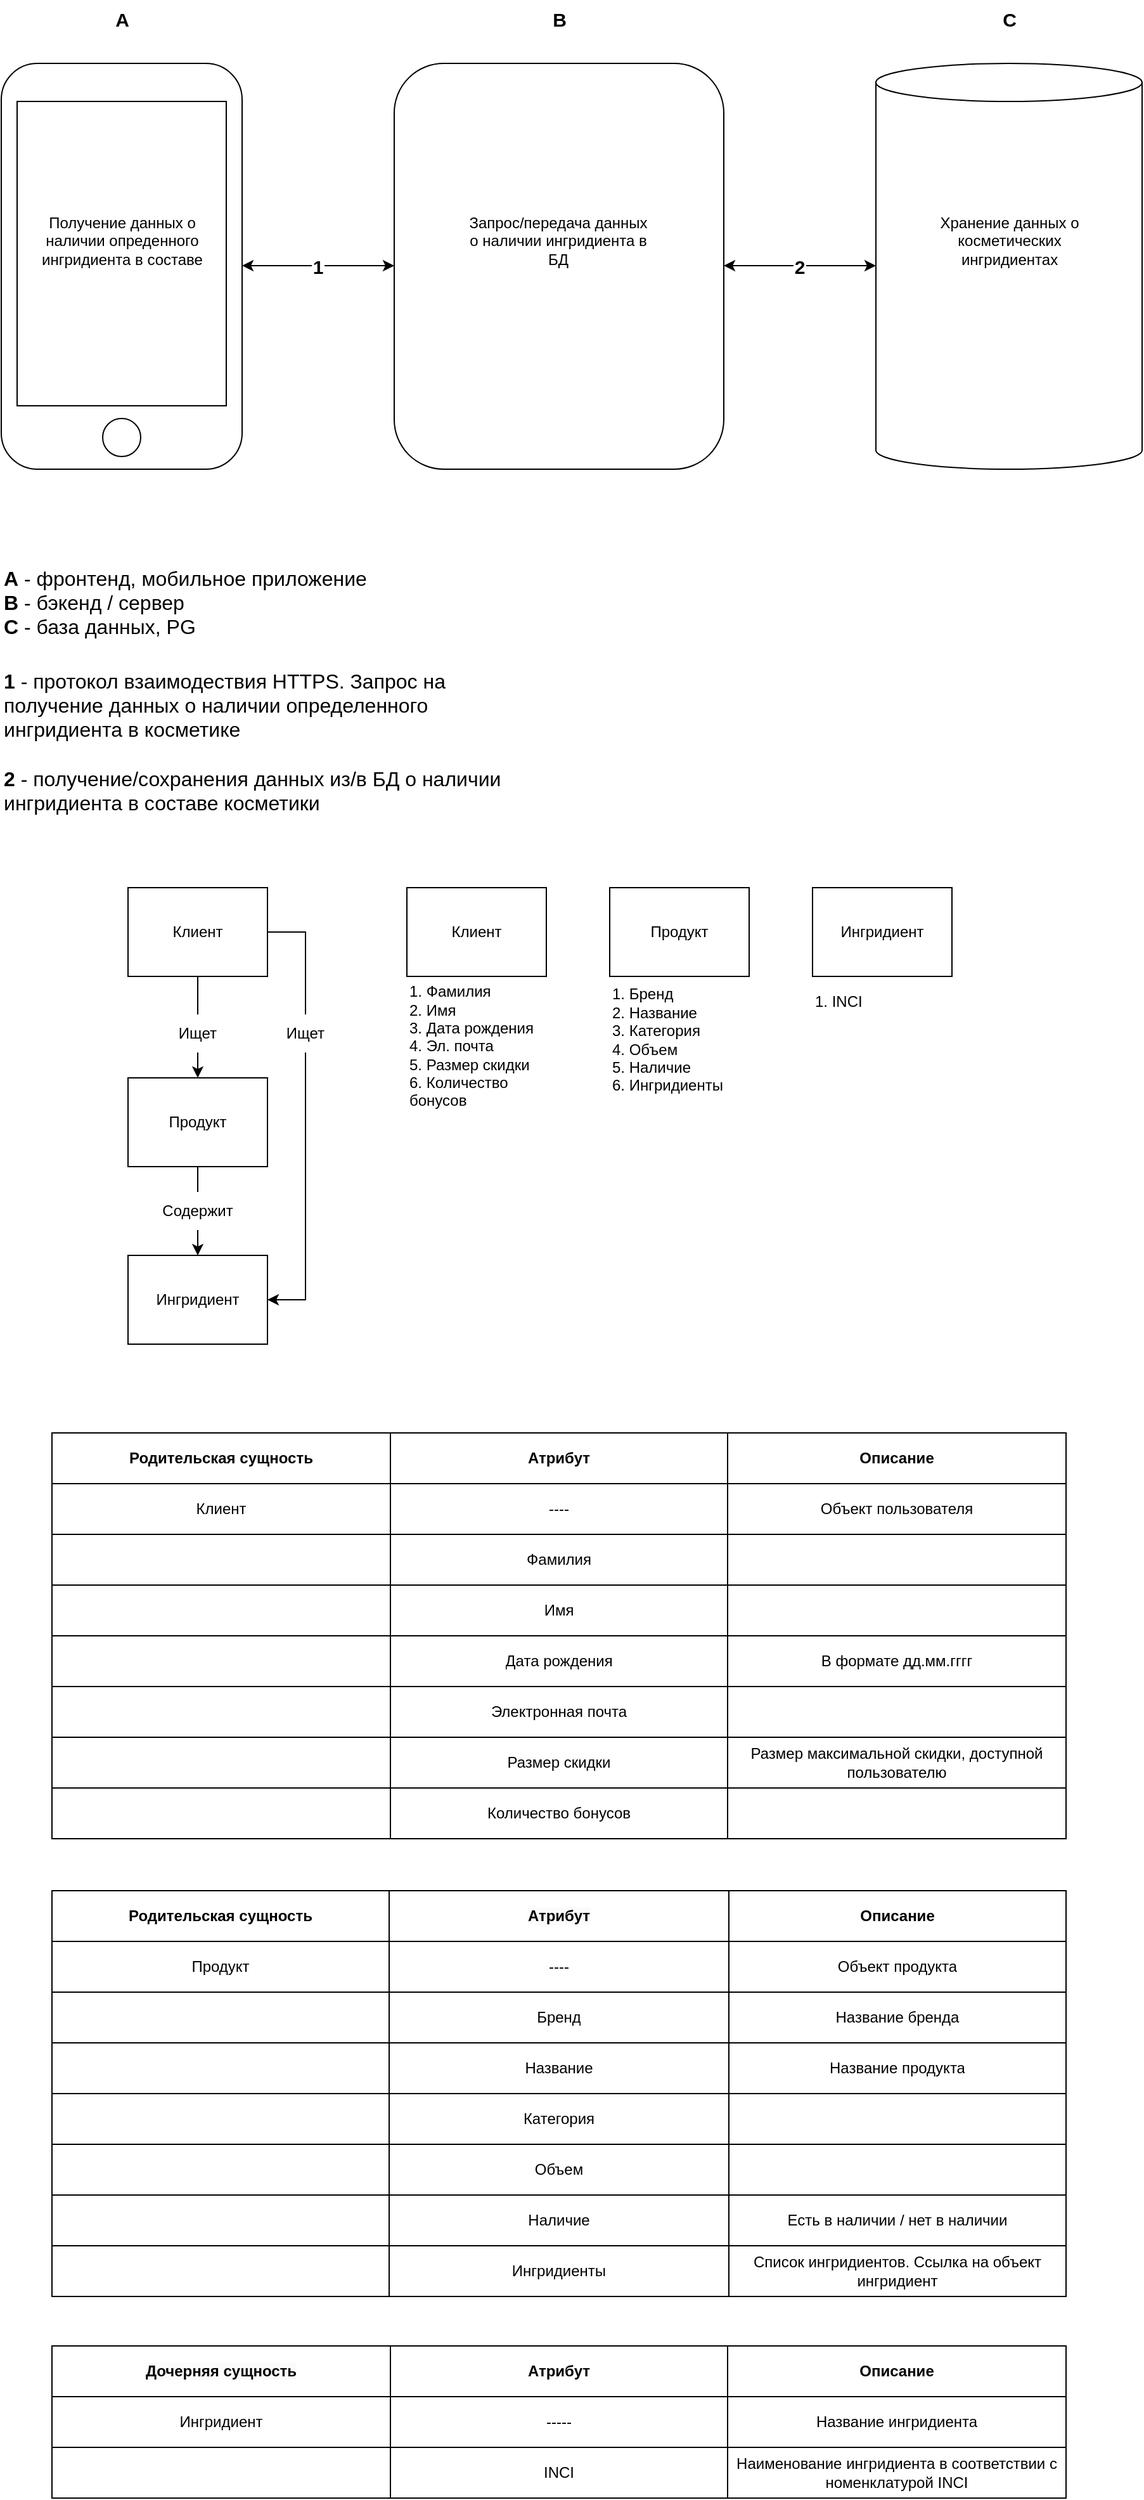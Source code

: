 <mxfile version="24.8.4">
  <diagram name="Страница — 1" id="YhNN-B2c41vuA7pZLgMu">
    <mxGraphModel dx="1290" dy="565" grid="1" gridSize="10" guides="1" tooltips="1" connect="1" arrows="1" fold="1" page="1" pageScale="1" pageWidth="1169" pageHeight="827" math="0" shadow="0">
      <root>
        <mxCell id="0" />
        <mxCell id="1" parent="0" />
        <mxCell id="h4UDU3MdKV_MsNox_-0J-1" value="" style="rounded=1;whiteSpace=wrap;html=1;" parent="1" vertex="1">
          <mxGeometry x="80" y="200" width="190" height="320" as="geometry" />
        </mxCell>
        <mxCell id="h4UDU3MdKV_MsNox_-0J-2" value="" style="ellipse;whiteSpace=wrap;html=1;aspect=fixed;" parent="1" vertex="1">
          <mxGeometry x="160" y="480" width="30" height="30" as="geometry" />
        </mxCell>
        <mxCell id="h4UDU3MdKV_MsNox_-0J-3" value="" style="rounded=0;whiteSpace=wrap;html=1;" parent="1" vertex="1">
          <mxGeometry x="92.5" y="230" width="165" height="240" as="geometry" />
        </mxCell>
        <mxCell id="h4UDU3MdKV_MsNox_-0J-4" value="" style="rounded=1;whiteSpace=wrap;html=1;" parent="1" vertex="1">
          <mxGeometry x="390" y="200" width="260" height="320" as="geometry" />
        </mxCell>
        <mxCell id="h4UDU3MdKV_MsNox_-0J-5" value="" style="shape=cylinder3;whiteSpace=wrap;html=1;boundedLbl=1;backgroundOutline=1;size=15;" parent="1" vertex="1">
          <mxGeometry x="770" y="200" width="210" height="320" as="geometry" />
        </mxCell>
        <mxCell id="h4UDU3MdKV_MsNox_-0J-6" value="" style="endArrow=classic;startArrow=classic;html=1;rounded=0;entryX=0;entryY=0.5;entryDx=0;entryDy=0;exitX=1;exitY=0.5;exitDx=0;exitDy=0;" parent="1" edge="1">
          <mxGeometry width="50" height="50" relative="1" as="geometry">
            <mxPoint x="270" y="359.5" as="sourcePoint" />
            <mxPoint x="390" y="359.5" as="targetPoint" />
          </mxGeometry>
        </mxCell>
        <mxCell id="h4UDU3MdKV_MsNox_-0J-8" value="&lt;font style=&quot;font-size: 15px;&quot;&gt;&lt;b&gt;1&lt;/b&gt;&lt;/font&gt;" style="text;strokeColor=none;align=center;fillColor=none;html=1;verticalAlign=middle;whiteSpace=wrap;rounded=0;labelBorderColor=#FFFFFF;labelBackgroundColor=#FFFFFF;" parent="1" vertex="1">
          <mxGeometry x="310" y="340" width="40" height="40" as="geometry" />
        </mxCell>
        <mxCell id="h4UDU3MdKV_MsNox_-0J-13" value="" style="endArrow=classic;startArrow=classic;html=1;rounded=0;entryX=0;entryY=0.5;entryDx=0;entryDy=0;exitX=1;exitY=0.5;exitDx=0;exitDy=0;" parent="1" edge="1">
          <mxGeometry width="50" height="50" relative="1" as="geometry">
            <mxPoint x="650" y="359.5" as="sourcePoint" />
            <mxPoint x="770" y="359.5" as="targetPoint" />
          </mxGeometry>
        </mxCell>
        <mxCell id="h4UDU3MdKV_MsNox_-0J-14" value="&lt;font style=&quot;font-size: 15px;&quot;&gt;&lt;b&gt;2&lt;/b&gt;&lt;/font&gt;" style="text;strokeColor=none;align=center;fillColor=none;html=1;verticalAlign=middle;whiteSpace=wrap;rounded=0;labelBorderColor=#FFFFFF;labelBackgroundColor=#FFFFFF;" parent="1" vertex="1">
          <mxGeometry x="690" y="340" width="40" height="40" as="geometry" />
        </mxCell>
        <mxCell id="h4UDU3MdKV_MsNox_-0J-19" value="&lt;font style=&quot;font-size: 15px;&quot;&gt;&lt;b&gt;A&lt;/b&gt;&lt;/font&gt;" style="text;strokeColor=none;align=center;fillColor=none;html=1;verticalAlign=middle;whiteSpace=wrap;rounded=0;" parent="1" vertex="1">
          <mxGeometry x="152.5" y="150" width="45" height="30" as="geometry" />
        </mxCell>
        <mxCell id="h4UDU3MdKV_MsNox_-0J-20" value="&lt;span style=&quot;font-size: 15px;&quot;&gt;&lt;b&gt;B&lt;/b&gt;&lt;/span&gt;" style="text;strokeColor=none;align=center;fillColor=none;html=1;verticalAlign=middle;whiteSpace=wrap;rounded=0;" parent="1" vertex="1">
          <mxGeometry x="497.5" y="150" width="45" height="30" as="geometry" />
        </mxCell>
        <mxCell id="h4UDU3MdKV_MsNox_-0J-21" value="&lt;font style=&quot;font-size: 15px;&quot;&gt;&lt;b&gt;C&lt;/b&gt;&lt;/font&gt;" style="text;strokeColor=none;align=center;fillColor=none;html=1;verticalAlign=middle;whiteSpace=wrap;rounded=0;" parent="1" vertex="1">
          <mxGeometry x="852.5" y="150" width="45" height="30" as="geometry" />
        </mxCell>
        <mxCell id="h4UDU3MdKV_MsNox_-0J-22" value="&lt;div style=&quot;font-size: 16px;&quot;&gt;&lt;span style=&quot;background-color: initial;&quot;&gt;&lt;font style=&quot;font-size: 16px;&quot;&gt;&lt;b&gt;A&lt;/b&gt; - фронтенд, мобильное приложение&lt;/font&gt;&lt;/span&gt;&lt;/div&gt;&lt;div style=&quot;font-size: 16px;&quot;&gt;&lt;font style=&quot;font-size: 16px;&quot;&gt;&lt;b&gt;B&lt;/b&gt; - бэкенд / сервер&amp;nbsp;&lt;/font&gt;&lt;/div&gt;&lt;div style=&quot;font-size: 16px;&quot;&gt;&lt;font style=&quot;font-size: 16px;&quot;&gt;&lt;b&gt;C &lt;/b&gt;- база данных, PG&lt;/font&gt;&lt;/div&gt;" style="text;strokeColor=none;align=left;fillColor=none;html=1;verticalAlign=middle;whiteSpace=wrap;rounded=0;" parent="1" vertex="1">
          <mxGeometry x="80" y="580" width="297.5" height="90" as="geometry" />
        </mxCell>
        <mxCell id="h4UDU3MdKV_MsNox_-0J-23" value="&lt;font style=&quot;font-size: 16px;&quot;&gt;&lt;b&gt;1 &lt;/b&gt;- протокол взаимодествия HTTPS. Запрос на получение данных о наличии определенного ингридиента в косметике&lt;/font&gt;&lt;div&gt;&lt;span style=&quot;font-size: 16px;&quot;&gt;&lt;br&gt;&lt;/span&gt;&lt;div style=&quot;font-size: 16px;&quot;&gt;&lt;font style=&quot;font-size: 16px;&quot;&gt;&lt;b&gt;2 &lt;/b&gt;- получение/сохранения данных из/в БД о наличии ингридиента в составе косметики&lt;/font&gt;&lt;/div&gt;&lt;/div&gt;" style="text;strokeColor=none;align=left;fillColor=none;html=1;verticalAlign=middle;whiteSpace=wrap;rounded=0;" parent="1" vertex="1">
          <mxGeometry x="80" y="660" width="420" height="150" as="geometry" />
        </mxCell>
        <mxCell id="jIGBAZdyDKZ7Kn-YVD62-1" value="Получение данных о наличии опреденного ингридиента в составе" style="text;strokeColor=none;align=center;fillColor=none;html=1;verticalAlign=middle;whiteSpace=wrap;rounded=0;" parent="1" vertex="1">
          <mxGeometry x="103.75" y="290" width="142.5" height="100" as="geometry" />
        </mxCell>
        <mxCell id="jIGBAZdyDKZ7Kn-YVD62-2" value="Запрос/передача данных о наличии ингридиента в БД" style="text;strokeColor=none;align=center;fillColor=none;html=1;verticalAlign=middle;whiteSpace=wrap;rounded=0;" parent="1" vertex="1">
          <mxGeometry x="444.38" y="290" width="151.25" height="100" as="geometry" />
        </mxCell>
        <mxCell id="jIGBAZdyDKZ7Kn-YVD62-3" value="Хранение данных о косметических ингридиентах" style="text;strokeColor=none;align=center;fillColor=none;html=1;verticalAlign=middle;whiteSpace=wrap;rounded=0;" parent="1" vertex="1">
          <mxGeometry x="803.75" y="290" width="142.5" height="100" as="geometry" />
        </mxCell>
        <mxCell id="G5_2ogjeCoOv_PMWdNw2-1" style="edgeStyle=orthogonalEdgeStyle;rounded=0;orthogonalLoop=1;jettySize=auto;html=1;" edge="1" parent="1" source="G5_2ogjeCoOv_PMWdNw2-2" target="G5_2ogjeCoOv_PMWdNw2-5">
          <mxGeometry relative="1" as="geometry" />
        </mxCell>
        <mxCell id="G5_2ogjeCoOv_PMWdNw2-2" value="" style="rounded=0;whiteSpace=wrap;html=1;" vertex="1" parent="1">
          <mxGeometry x="180" y="850" width="110" height="70" as="geometry" />
        </mxCell>
        <mxCell id="G5_2ogjeCoOv_PMWdNw2-3" value="Клиент" style="text;strokeColor=none;align=center;fillColor=none;html=1;verticalAlign=middle;whiteSpace=wrap;rounded=0;" vertex="1" parent="1">
          <mxGeometry x="205" y="870" width="60" height="30" as="geometry" />
        </mxCell>
        <mxCell id="G5_2ogjeCoOv_PMWdNw2-4" style="edgeStyle=orthogonalEdgeStyle;rounded=0;orthogonalLoop=1;jettySize=auto;html=1;entryX=0.5;entryY=0;entryDx=0;entryDy=0;" edge="1" parent="1" source="G5_2ogjeCoOv_PMWdNw2-5" target="G5_2ogjeCoOv_PMWdNw2-6">
          <mxGeometry relative="1" as="geometry" />
        </mxCell>
        <mxCell id="G5_2ogjeCoOv_PMWdNw2-5" value="" style="rounded=0;whiteSpace=wrap;html=1;" vertex="1" parent="1">
          <mxGeometry x="180" y="1000" width="110" height="70" as="geometry" />
        </mxCell>
        <mxCell id="G5_2ogjeCoOv_PMWdNw2-6" value="" style="rounded=0;whiteSpace=wrap;html=1;" vertex="1" parent="1">
          <mxGeometry x="180" y="1140" width="110" height="70" as="geometry" />
        </mxCell>
        <mxCell id="G5_2ogjeCoOv_PMWdNw2-7" value="Продукт" style="text;strokeColor=none;align=center;fillColor=none;html=1;verticalAlign=middle;whiteSpace=wrap;rounded=0;" vertex="1" parent="1">
          <mxGeometry x="205" y="1020" width="60" height="30" as="geometry" />
        </mxCell>
        <mxCell id="G5_2ogjeCoOv_PMWdNw2-8" value="Ингридиент" style="text;strokeColor=none;align=center;fillColor=none;html=1;verticalAlign=middle;whiteSpace=wrap;rounded=0;" vertex="1" parent="1">
          <mxGeometry x="185" y="1160" width="100" height="30" as="geometry" />
        </mxCell>
        <mxCell id="G5_2ogjeCoOv_PMWdNw2-9" value="Ищет" style="text;strokeColor=none;align=center;fillColor=default;html=1;verticalAlign=middle;whiteSpace=wrap;rounded=0;" vertex="1" parent="1">
          <mxGeometry x="205" y="950" width="60" height="30" as="geometry" />
        </mxCell>
        <mxCell id="G5_2ogjeCoOv_PMWdNw2-10" value="Содержит" style="text;strokeColor=none;align=center;fillColor=default;html=1;verticalAlign=middle;whiteSpace=wrap;rounded=0;" vertex="1" parent="1">
          <mxGeometry x="205" y="1090" width="60" height="30" as="geometry" />
        </mxCell>
        <mxCell id="G5_2ogjeCoOv_PMWdNw2-11" value="" style="rounded=0;whiteSpace=wrap;html=1;" vertex="1" parent="1">
          <mxGeometry x="400" y="850" width="110" height="70" as="geometry" />
        </mxCell>
        <mxCell id="G5_2ogjeCoOv_PMWdNw2-12" value="Клиент" style="text;strokeColor=none;align=center;fillColor=none;html=1;verticalAlign=middle;whiteSpace=wrap;rounded=0;" vertex="1" parent="1">
          <mxGeometry x="425" y="870" width="60" height="30" as="geometry" />
        </mxCell>
        <mxCell id="G5_2ogjeCoOv_PMWdNw2-13" value="1. Фамилия&amp;nbsp;&lt;div&gt;2. Имя&lt;div&gt;3. Дата рождения&lt;/div&gt;&lt;div&gt;4. Эл. почта&lt;/div&gt;&lt;div&gt;5. Размер скидки&lt;/div&gt;&lt;div style=&quot;&quot;&gt;6. Количество бонусов&lt;/div&gt;&lt;/div&gt;" style="text;strokeColor=none;align=left;fillColor=none;html=1;verticalAlign=middle;whiteSpace=wrap;rounded=0;" vertex="1" parent="1">
          <mxGeometry x="400" y="920" width="120" height="110" as="geometry" />
        </mxCell>
        <mxCell id="G5_2ogjeCoOv_PMWdNw2-14" value="" style="rounded=0;whiteSpace=wrap;html=1;" vertex="1" parent="1">
          <mxGeometry x="560" y="850" width="110" height="70" as="geometry" />
        </mxCell>
        <mxCell id="G5_2ogjeCoOv_PMWdNw2-15" value="Продукт" style="text;strokeColor=none;align=center;fillColor=none;html=1;verticalAlign=middle;whiteSpace=wrap;rounded=0;" vertex="1" parent="1">
          <mxGeometry x="585" y="870" width="60" height="30" as="geometry" />
        </mxCell>
        <mxCell id="G5_2ogjeCoOv_PMWdNw2-16" value="1. Бренд&lt;div&gt;2. Название&lt;/div&gt;&lt;div&gt;3. Категория&lt;/div&gt;&lt;div&gt;4. Объем&lt;/div&gt;&lt;div&gt;5. Наличие&lt;/div&gt;&lt;div&gt;6. Ингридиенты&lt;/div&gt;" style="text;strokeColor=none;align=left;fillColor=none;html=1;verticalAlign=middle;whiteSpace=wrap;rounded=0;" vertex="1" parent="1">
          <mxGeometry x="560" y="910" width="120" height="120" as="geometry" />
        </mxCell>
        <mxCell id="G5_2ogjeCoOv_PMWdNw2-17" value="" style="rounded=0;whiteSpace=wrap;html=1;" vertex="1" parent="1">
          <mxGeometry x="720" y="850" width="110" height="70" as="geometry" />
        </mxCell>
        <mxCell id="G5_2ogjeCoOv_PMWdNw2-18" value="Ингридиент" style="text;strokeColor=none;align=center;fillColor=none;html=1;verticalAlign=middle;whiteSpace=wrap;rounded=0;" vertex="1" parent="1">
          <mxGeometry x="725" y="870" width="100" height="30" as="geometry" />
        </mxCell>
        <mxCell id="G5_2ogjeCoOv_PMWdNw2-19" value="1.&lt;span style=&quot;background-color: initial;&quot;&gt;&amp;nbsp;INCI&lt;/span&gt;" style="text;strokeColor=none;align=left;fillColor=none;html=1;verticalAlign=middle;whiteSpace=wrap;rounded=0;" vertex="1" parent="1">
          <mxGeometry x="720" y="910" width="140" height="60" as="geometry" />
        </mxCell>
        <mxCell id="G5_2ogjeCoOv_PMWdNw2-20" style="edgeStyle=orthogonalEdgeStyle;rounded=0;orthogonalLoop=1;jettySize=auto;html=1;entryX=1;entryY=0.5;entryDx=0;entryDy=0;exitX=1;exitY=0.5;exitDx=0;exitDy=0;" edge="1" parent="1" source="G5_2ogjeCoOv_PMWdNw2-2" target="G5_2ogjeCoOv_PMWdNw2-6">
          <mxGeometry relative="1" as="geometry">
            <Array as="points">
              <mxPoint x="320" y="885" />
              <mxPoint x="320" y="1175" />
            </Array>
          </mxGeometry>
        </mxCell>
        <mxCell id="G5_2ogjeCoOv_PMWdNw2-21" value="Ищет" style="text;strokeColor=none;align=center;fillColor=default;html=1;verticalAlign=middle;whiteSpace=wrap;rounded=0;" vertex="1" parent="1">
          <mxGeometry x="290" y="950" width="60" height="30" as="geometry" />
        </mxCell>
        <mxCell id="G5_2ogjeCoOv_PMWdNw2-22" value="" style="shape=table;startSize=0;container=1;collapsible=0;childLayout=tableLayout;align=left;" vertex="1" parent="1">
          <mxGeometry x="120" y="1280" width="800" height="320" as="geometry" />
        </mxCell>
        <mxCell id="G5_2ogjeCoOv_PMWdNw2-23" value="" style="shape=tableRow;horizontal=0;startSize=0;swimlaneHead=0;swimlaneBody=0;strokeColor=inherit;top=0;left=0;bottom=0;right=0;collapsible=0;dropTarget=0;fillColor=none;points=[[0,0.5],[1,0.5]];portConstraint=eastwest;" vertex="1" parent="G5_2ogjeCoOv_PMWdNw2-22">
          <mxGeometry width="800" height="40" as="geometry" />
        </mxCell>
        <mxCell id="G5_2ogjeCoOv_PMWdNw2-24" value="Родительская сущность" style="shape=partialRectangle;html=1;whiteSpace=wrap;connectable=0;strokeColor=inherit;overflow=hidden;fillColor=none;top=0;left=0;bottom=0;right=0;pointerEvents=1;align=center;fontStyle=1" vertex="1" parent="G5_2ogjeCoOv_PMWdNw2-23">
          <mxGeometry width="267" height="40" as="geometry">
            <mxRectangle width="267" height="40" as="alternateBounds" />
          </mxGeometry>
        </mxCell>
        <mxCell id="G5_2ogjeCoOv_PMWdNw2-25" value="Атрибут" style="shape=partialRectangle;html=1;whiteSpace=wrap;connectable=0;strokeColor=inherit;overflow=hidden;fillColor=none;top=0;left=0;bottom=0;right=0;pointerEvents=1;fontStyle=1" vertex="1" parent="G5_2ogjeCoOv_PMWdNw2-23">
          <mxGeometry x="267" width="266" height="40" as="geometry">
            <mxRectangle width="266" height="40" as="alternateBounds" />
          </mxGeometry>
        </mxCell>
        <mxCell id="G5_2ogjeCoOv_PMWdNw2-26" value="Описание" style="shape=partialRectangle;html=1;whiteSpace=wrap;connectable=0;strokeColor=inherit;overflow=hidden;fillColor=none;top=0;left=0;bottom=0;right=0;pointerEvents=1;fontStyle=1" vertex="1" parent="G5_2ogjeCoOv_PMWdNw2-23">
          <mxGeometry x="533" width="267" height="40" as="geometry">
            <mxRectangle width="267" height="40" as="alternateBounds" />
          </mxGeometry>
        </mxCell>
        <mxCell id="G5_2ogjeCoOv_PMWdNw2-27" value="" style="shape=tableRow;horizontal=0;startSize=0;swimlaneHead=0;swimlaneBody=0;strokeColor=inherit;top=0;left=0;bottom=0;right=0;collapsible=0;dropTarget=0;fillColor=none;points=[[0,0.5],[1,0.5]];portConstraint=eastwest;" vertex="1" parent="G5_2ogjeCoOv_PMWdNw2-22">
          <mxGeometry y="40" width="800" height="40" as="geometry" />
        </mxCell>
        <mxCell id="G5_2ogjeCoOv_PMWdNw2-28" value="Клиент" style="shape=partialRectangle;html=1;whiteSpace=wrap;connectable=0;strokeColor=inherit;overflow=hidden;fillColor=none;top=0;left=0;bottom=0;right=0;pointerEvents=1;fontStyle=0" vertex="1" parent="G5_2ogjeCoOv_PMWdNw2-27">
          <mxGeometry width="267" height="40" as="geometry">
            <mxRectangle width="267" height="40" as="alternateBounds" />
          </mxGeometry>
        </mxCell>
        <mxCell id="G5_2ogjeCoOv_PMWdNw2-29" value="----" style="shape=partialRectangle;html=1;whiteSpace=wrap;connectable=0;strokeColor=inherit;overflow=hidden;fillColor=none;top=0;left=0;bottom=0;right=0;pointerEvents=1;" vertex="1" parent="G5_2ogjeCoOv_PMWdNw2-27">
          <mxGeometry x="267" width="266" height="40" as="geometry">
            <mxRectangle width="266" height="40" as="alternateBounds" />
          </mxGeometry>
        </mxCell>
        <mxCell id="G5_2ogjeCoOv_PMWdNw2-30" value="Объект пользователя" style="shape=partialRectangle;html=1;whiteSpace=wrap;connectable=0;strokeColor=inherit;overflow=hidden;fillColor=none;top=0;left=0;bottom=0;right=0;pointerEvents=1;" vertex="1" parent="G5_2ogjeCoOv_PMWdNw2-27">
          <mxGeometry x="533" width="267" height="40" as="geometry">
            <mxRectangle width="267" height="40" as="alternateBounds" />
          </mxGeometry>
        </mxCell>
        <mxCell id="G5_2ogjeCoOv_PMWdNw2-31" value="" style="shape=tableRow;horizontal=0;startSize=0;swimlaneHead=0;swimlaneBody=0;strokeColor=inherit;top=0;left=0;bottom=0;right=0;collapsible=0;dropTarget=0;fillColor=none;points=[[0,0.5],[1,0.5]];portConstraint=eastwest;" vertex="1" parent="G5_2ogjeCoOv_PMWdNw2-22">
          <mxGeometry y="80" width="800" height="40" as="geometry" />
        </mxCell>
        <mxCell id="G5_2ogjeCoOv_PMWdNw2-32" value="" style="shape=partialRectangle;html=1;whiteSpace=wrap;connectable=0;strokeColor=inherit;overflow=hidden;fillColor=none;top=0;left=0;bottom=0;right=0;pointerEvents=1;" vertex="1" parent="G5_2ogjeCoOv_PMWdNw2-31">
          <mxGeometry width="267" height="40" as="geometry">
            <mxRectangle width="267" height="40" as="alternateBounds" />
          </mxGeometry>
        </mxCell>
        <mxCell id="G5_2ogjeCoOv_PMWdNw2-33" value="Фамилия" style="shape=partialRectangle;html=1;whiteSpace=wrap;connectable=0;strokeColor=inherit;overflow=hidden;fillColor=none;top=0;left=0;bottom=0;right=0;pointerEvents=1;" vertex="1" parent="G5_2ogjeCoOv_PMWdNw2-31">
          <mxGeometry x="267" width="266" height="40" as="geometry">
            <mxRectangle width="266" height="40" as="alternateBounds" />
          </mxGeometry>
        </mxCell>
        <mxCell id="G5_2ogjeCoOv_PMWdNw2-34" value="" style="shape=partialRectangle;html=1;whiteSpace=wrap;connectable=0;strokeColor=inherit;overflow=hidden;fillColor=none;top=0;left=0;bottom=0;right=0;pointerEvents=1;" vertex="1" parent="G5_2ogjeCoOv_PMWdNw2-31">
          <mxGeometry x="533" width="267" height="40" as="geometry">
            <mxRectangle width="267" height="40" as="alternateBounds" />
          </mxGeometry>
        </mxCell>
        <mxCell id="G5_2ogjeCoOv_PMWdNw2-35" value="" style="shape=tableRow;horizontal=0;startSize=0;swimlaneHead=0;swimlaneBody=0;strokeColor=inherit;top=0;left=0;bottom=0;right=0;collapsible=0;dropTarget=0;fillColor=none;points=[[0,0.5],[1,0.5]];portConstraint=eastwest;" vertex="1" parent="G5_2ogjeCoOv_PMWdNw2-22">
          <mxGeometry y="120" width="800" height="40" as="geometry" />
        </mxCell>
        <mxCell id="G5_2ogjeCoOv_PMWdNw2-36" value="" style="shape=partialRectangle;html=1;whiteSpace=wrap;connectable=0;strokeColor=inherit;overflow=hidden;fillColor=none;top=0;left=0;bottom=0;right=0;pointerEvents=1;" vertex="1" parent="G5_2ogjeCoOv_PMWdNw2-35">
          <mxGeometry width="267" height="40" as="geometry">
            <mxRectangle width="267" height="40" as="alternateBounds" />
          </mxGeometry>
        </mxCell>
        <mxCell id="G5_2ogjeCoOv_PMWdNw2-37" value="Имя" style="shape=partialRectangle;html=1;whiteSpace=wrap;connectable=0;strokeColor=inherit;overflow=hidden;fillColor=none;top=0;left=0;bottom=0;right=0;pointerEvents=1;" vertex="1" parent="G5_2ogjeCoOv_PMWdNw2-35">
          <mxGeometry x="267" width="266" height="40" as="geometry">
            <mxRectangle width="266" height="40" as="alternateBounds" />
          </mxGeometry>
        </mxCell>
        <mxCell id="G5_2ogjeCoOv_PMWdNw2-38" value="" style="shape=partialRectangle;html=1;whiteSpace=wrap;connectable=0;strokeColor=inherit;overflow=hidden;fillColor=none;top=0;left=0;bottom=0;right=0;pointerEvents=1;" vertex="1" parent="G5_2ogjeCoOv_PMWdNw2-35">
          <mxGeometry x="533" width="267" height="40" as="geometry">
            <mxRectangle width="267" height="40" as="alternateBounds" />
          </mxGeometry>
        </mxCell>
        <mxCell id="G5_2ogjeCoOv_PMWdNw2-39" value="" style="shape=tableRow;horizontal=0;startSize=0;swimlaneHead=0;swimlaneBody=0;strokeColor=inherit;top=0;left=0;bottom=0;right=0;collapsible=0;dropTarget=0;fillColor=none;points=[[0,0.5],[1,0.5]];portConstraint=eastwest;" vertex="1" parent="G5_2ogjeCoOv_PMWdNw2-22">
          <mxGeometry y="160" width="800" height="40" as="geometry" />
        </mxCell>
        <mxCell id="G5_2ogjeCoOv_PMWdNw2-40" value="" style="shape=partialRectangle;html=1;whiteSpace=wrap;connectable=0;strokeColor=inherit;overflow=hidden;fillColor=none;top=0;left=0;bottom=0;right=0;pointerEvents=1;" vertex="1" parent="G5_2ogjeCoOv_PMWdNw2-39">
          <mxGeometry width="267" height="40" as="geometry">
            <mxRectangle width="267" height="40" as="alternateBounds" />
          </mxGeometry>
        </mxCell>
        <mxCell id="G5_2ogjeCoOv_PMWdNw2-41" value="Дата рождения" style="shape=partialRectangle;html=1;whiteSpace=wrap;connectable=0;strokeColor=inherit;overflow=hidden;fillColor=none;top=0;left=0;bottom=0;right=0;pointerEvents=1;" vertex="1" parent="G5_2ogjeCoOv_PMWdNw2-39">
          <mxGeometry x="267" width="266" height="40" as="geometry">
            <mxRectangle width="266" height="40" as="alternateBounds" />
          </mxGeometry>
        </mxCell>
        <mxCell id="G5_2ogjeCoOv_PMWdNw2-42" value="В формате дд.мм.гггг" style="shape=partialRectangle;html=1;whiteSpace=wrap;connectable=0;strokeColor=inherit;overflow=hidden;fillColor=none;top=0;left=0;bottom=0;right=0;pointerEvents=1;" vertex="1" parent="G5_2ogjeCoOv_PMWdNw2-39">
          <mxGeometry x="533" width="267" height="40" as="geometry">
            <mxRectangle width="267" height="40" as="alternateBounds" />
          </mxGeometry>
        </mxCell>
        <mxCell id="G5_2ogjeCoOv_PMWdNw2-43" value="" style="shape=tableRow;horizontal=0;startSize=0;swimlaneHead=0;swimlaneBody=0;strokeColor=inherit;top=0;left=0;bottom=0;right=0;collapsible=0;dropTarget=0;fillColor=none;points=[[0,0.5],[1,0.5]];portConstraint=eastwest;" vertex="1" parent="G5_2ogjeCoOv_PMWdNw2-22">
          <mxGeometry y="200" width="800" height="40" as="geometry" />
        </mxCell>
        <mxCell id="G5_2ogjeCoOv_PMWdNw2-44" value="" style="shape=partialRectangle;html=1;whiteSpace=wrap;connectable=0;strokeColor=inherit;overflow=hidden;fillColor=none;top=0;left=0;bottom=0;right=0;pointerEvents=1;" vertex="1" parent="G5_2ogjeCoOv_PMWdNw2-43">
          <mxGeometry width="267" height="40" as="geometry">
            <mxRectangle width="267" height="40" as="alternateBounds" />
          </mxGeometry>
        </mxCell>
        <mxCell id="G5_2ogjeCoOv_PMWdNw2-45" value="Электронная почта" style="shape=partialRectangle;html=1;whiteSpace=wrap;connectable=0;strokeColor=inherit;overflow=hidden;fillColor=none;top=0;left=0;bottom=0;right=0;pointerEvents=1;" vertex="1" parent="G5_2ogjeCoOv_PMWdNw2-43">
          <mxGeometry x="267" width="266" height="40" as="geometry">
            <mxRectangle width="266" height="40" as="alternateBounds" />
          </mxGeometry>
        </mxCell>
        <mxCell id="G5_2ogjeCoOv_PMWdNw2-46" value="" style="shape=partialRectangle;html=1;whiteSpace=wrap;connectable=0;strokeColor=inherit;overflow=hidden;fillColor=none;top=0;left=0;bottom=0;right=0;pointerEvents=1;" vertex="1" parent="G5_2ogjeCoOv_PMWdNw2-43">
          <mxGeometry x="533" width="267" height="40" as="geometry">
            <mxRectangle width="267" height="40" as="alternateBounds" />
          </mxGeometry>
        </mxCell>
        <mxCell id="G5_2ogjeCoOv_PMWdNw2-47" value="" style="shape=tableRow;horizontal=0;startSize=0;swimlaneHead=0;swimlaneBody=0;strokeColor=inherit;top=0;left=0;bottom=0;right=0;collapsible=0;dropTarget=0;fillColor=none;points=[[0,0.5],[1,0.5]];portConstraint=eastwest;" vertex="1" parent="G5_2ogjeCoOv_PMWdNw2-22">
          <mxGeometry y="240" width="800" height="40" as="geometry" />
        </mxCell>
        <mxCell id="G5_2ogjeCoOv_PMWdNw2-48" value="" style="shape=partialRectangle;html=1;whiteSpace=wrap;connectable=0;strokeColor=inherit;overflow=hidden;fillColor=none;top=0;left=0;bottom=0;right=0;pointerEvents=1;" vertex="1" parent="G5_2ogjeCoOv_PMWdNw2-47">
          <mxGeometry width="267" height="40" as="geometry">
            <mxRectangle width="267" height="40" as="alternateBounds" />
          </mxGeometry>
        </mxCell>
        <mxCell id="G5_2ogjeCoOv_PMWdNw2-49" value="Размер скидки" style="shape=partialRectangle;html=1;whiteSpace=wrap;connectable=0;strokeColor=inherit;overflow=hidden;fillColor=none;top=0;left=0;bottom=0;right=0;pointerEvents=1;" vertex="1" parent="G5_2ogjeCoOv_PMWdNw2-47">
          <mxGeometry x="267" width="266" height="40" as="geometry">
            <mxRectangle width="266" height="40" as="alternateBounds" />
          </mxGeometry>
        </mxCell>
        <mxCell id="G5_2ogjeCoOv_PMWdNw2-50" value="Размер максимальной скидки, доступной пользователю" style="shape=partialRectangle;html=1;whiteSpace=wrap;connectable=0;strokeColor=inherit;overflow=hidden;fillColor=none;top=0;left=0;bottom=0;right=0;pointerEvents=1;" vertex="1" parent="G5_2ogjeCoOv_PMWdNw2-47">
          <mxGeometry x="533" width="267" height="40" as="geometry">
            <mxRectangle width="267" height="40" as="alternateBounds" />
          </mxGeometry>
        </mxCell>
        <mxCell id="G5_2ogjeCoOv_PMWdNw2-51" value="" style="shape=tableRow;horizontal=0;startSize=0;swimlaneHead=0;swimlaneBody=0;strokeColor=inherit;top=0;left=0;bottom=0;right=0;collapsible=0;dropTarget=0;fillColor=none;points=[[0,0.5],[1,0.5]];portConstraint=eastwest;" vertex="1" parent="G5_2ogjeCoOv_PMWdNw2-22">
          <mxGeometry y="280" width="800" height="40" as="geometry" />
        </mxCell>
        <mxCell id="G5_2ogjeCoOv_PMWdNw2-52" value="" style="shape=partialRectangle;html=1;whiteSpace=wrap;connectable=0;strokeColor=inherit;overflow=hidden;fillColor=none;top=0;left=0;bottom=0;right=0;pointerEvents=1;" vertex="1" parent="G5_2ogjeCoOv_PMWdNw2-51">
          <mxGeometry width="267" height="40" as="geometry">
            <mxRectangle width="267" height="40" as="alternateBounds" />
          </mxGeometry>
        </mxCell>
        <mxCell id="G5_2ogjeCoOv_PMWdNw2-53" value="Количество бонусов" style="shape=partialRectangle;html=1;whiteSpace=wrap;connectable=0;strokeColor=inherit;overflow=hidden;fillColor=none;top=0;left=0;bottom=0;right=0;pointerEvents=1;" vertex="1" parent="G5_2ogjeCoOv_PMWdNw2-51">
          <mxGeometry x="267" width="266" height="40" as="geometry">
            <mxRectangle width="266" height="40" as="alternateBounds" />
          </mxGeometry>
        </mxCell>
        <mxCell id="G5_2ogjeCoOv_PMWdNw2-54" value="" style="shape=partialRectangle;html=1;whiteSpace=wrap;connectable=0;strokeColor=inherit;overflow=hidden;fillColor=none;top=0;left=0;bottom=0;right=0;pointerEvents=1;" vertex="1" parent="G5_2ogjeCoOv_PMWdNw2-51">
          <mxGeometry x="533" width="267" height="40" as="geometry">
            <mxRectangle width="267" height="40" as="alternateBounds" />
          </mxGeometry>
        </mxCell>
        <mxCell id="G5_2ogjeCoOv_PMWdNw2-55" value="" style="shape=table;startSize=0;container=1;collapsible=0;childLayout=tableLayout;" vertex="1" parent="1">
          <mxGeometry x="120" y="1641" width="800" height="320" as="geometry" />
        </mxCell>
        <mxCell id="G5_2ogjeCoOv_PMWdNw2-56" value="" style="shape=tableRow;horizontal=0;startSize=0;swimlaneHead=0;swimlaneBody=0;strokeColor=inherit;top=0;left=0;bottom=0;right=0;collapsible=0;dropTarget=0;fillColor=none;points=[[0,0.5],[1,0.5]];portConstraint=eastwest;" vertex="1" parent="G5_2ogjeCoOv_PMWdNw2-55">
          <mxGeometry width="800" height="40" as="geometry" />
        </mxCell>
        <mxCell id="G5_2ogjeCoOv_PMWdNw2-57" value="&lt;span style=&quot;font-weight: 700;&quot;&gt;Родительская сущность&lt;/span&gt;" style="shape=partialRectangle;html=1;whiteSpace=wrap;connectable=0;strokeColor=inherit;overflow=hidden;fillColor=none;top=0;left=0;bottom=0;right=0;pointerEvents=1;" vertex="1" parent="G5_2ogjeCoOv_PMWdNw2-56">
          <mxGeometry width="266" height="40" as="geometry">
            <mxRectangle width="266" height="40" as="alternateBounds" />
          </mxGeometry>
        </mxCell>
        <mxCell id="G5_2ogjeCoOv_PMWdNw2-58" value="&lt;span style=&quot;color: rgb(0, 0, 0); font-family: Helvetica; font-size: 12px; font-style: normal; font-variant-ligatures: normal; font-variant-caps: normal; font-weight: 700; letter-spacing: normal; orphans: 2; text-align: center; text-indent: 0px; text-transform: none; widows: 2; word-spacing: 0px; -webkit-text-stroke-width: 0px; white-space: normal; background-color: rgb(251, 251, 251); text-decoration-thickness: initial; text-decoration-style: initial; text-decoration-color: initial; display: inline !important; float: none;&quot;&gt;Атрибут&lt;/span&gt;" style="shape=partialRectangle;html=1;whiteSpace=wrap;connectable=0;strokeColor=inherit;overflow=hidden;fillColor=none;top=0;left=0;bottom=0;right=0;pointerEvents=1;" vertex="1" parent="G5_2ogjeCoOv_PMWdNw2-56">
          <mxGeometry x="266" width="268" height="40" as="geometry">
            <mxRectangle width="268" height="40" as="alternateBounds" />
          </mxGeometry>
        </mxCell>
        <mxCell id="G5_2ogjeCoOv_PMWdNw2-59" value="&lt;span style=&quot;font-weight: 700;&quot;&gt;Описание&lt;/span&gt;" style="shape=partialRectangle;html=1;whiteSpace=wrap;connectable=0;strokeColor=inherit;overflow=hidden;fillColor=none;top=0;left=0;bottom=0;right=0;pointerEvents=1;" vertex="1" parent="G5_2ogjeCoOv_PMWdNw2-56">
          <mxGeometry x="534" width="266" height="40" as="geometry">
            <mxRectangle width="266" height="40" as="alternateBounds" />
          </mxGeometry>
        </mxCell>
        <mxCell id="G5_2ogjeCoOv_PMWdNw2-60" value="" style="shape=tableRow;horizontal=0;startSize=0;swimlaneHead=0;swimlaneBody=0;strokeColor=inherit;top=0;left=0;bottom=0;right=0;collapsible=0;dropTarget=0;fillColor=none;points=[[0,0.5],[1,0.5]];portConstraint=eastwest;" vertex="1" parent="G5_2ogjeCoOv_PMWdNw2-55">
          <mxGeometry y="40" width="800" height="40" as="geometry" />
        </mxCell>
        <mxCell id="G5_2ogjeCoOv_PMWdNw2-61" value="Продукт" style="shape=partialRectangle;html=1;whiteSpace=wrap;connectable=0;strokeColor=inherit;overflow=hidden;fillColor=none;top=0;left=0;bottom=0;right=0;pointerEvents=1;" vertex="1" parent="G5_2ogjeCoOv_PMWdNw2-60">
          <mxGeometry width="266" height="40" as="geometry">
            <mxRectangle width="266" height="40" as="alternateBounds" />
          </mxGeometry>
        </mxCell>
        <mxCell id="G5_2ogjeCoOv_PMWdNw2-62" value="----" style="shape=partialRectangle;html=1;whiteSpace=wrap;connectable=0;strokeColor=inherit;overflow=hidden;fillColor=none;top=0;left=0;bottom=0;right=0;pointerEvents=1;" vertex="1" parent="G5_2ogjeCoOv_PMWdNw2-60">
          <mxGeometry x="266" width="268" height="40" as="geometry">
            <mxRectangle width="268" height="40" as="alternateBounds" />
          </mxGeometry>
        </mxCell>
        <mxCell id="G5_2ogjeCoOv_PMWdNw2-63" value="Объект продукта" style="shape=partialRectangle;html=1;whiteSpace=wrap;connectable=0;strokeColor=inherit;overflow=hidden;fillColor=none;top=0;left=0;bottom=0;right=0;pointerEvents=1;" vertex="1" parent="G5_2ogjeCoOv_PMWdNw2-60">
          <mxGeometry x="534" width="266" height="40" as="geometry">
            <mxRectangle width="266" height="40" as="alternateBounds" />
          </mxGeometry>
        </mxCell>
        <mxCell id="G5_2ogjeCoOv_PMWdNw2-64" value="" style="shape=tableRow;horizontal=0;startSize=0;swimlaneHead=0;swimlaneBody=0;strokeColor=inherit;top=0;left=0;bottom=0;right=0;collapsible=0;dropTarget=0;fillColor=none;points=[[0,0.5],[1,0.5]];portConstraint=eastwest;" vertex="1" parent="G5_2ogjeCoOv_PMWdNw2-55">
          <mxGeometry y="80" width="800" height="40" as="geometry" />
        </mxCell>
        <mxCell id="G5_2ogjeCoOv_PMWdNw2-65" value="" style="shape=partialRectangle;html=1;whiteSpace=wrap;connectable=0;strokeColor=inherit;overflow=hidden;fillColor=none;top=0;left=0;bottom=0;right=0;pointerEvents=1;" vertex="1" parent="G5_2ogjeCoOv_PMWdNw2-64">
          <mxGeometry width="266" height="40" as="geometry">
            <mxRectangle width="266" height="40" as="alternateBounds" />
          </mxGeometry>
        </mxCell>
        <mxCell id="G5_2ogjeCoOv_PMWdNw2-66" value="Бренд" style="shape=partialRectangle;html=1;whiteSpace=wrap;connectable=0;strokeColor=inherit;overflow=hidden;fillColor=none;top=0;left=0;bottom=0;right=0;pointerEvents=1;" vertex="1" parent="G5_2ogjeCoOv_PMWdNw2-64">
          <mxGeometry x="266" width="268" height="40" as="geometry">
            <mxRectangle width="268" height="40" as="alternateBounds" />
          </mxGeometry>
        </mxCell>
        <mxCell id="G5_2ogjeCoOv_PMWdNw2-67" value="Название бренда" style="shape=partialRectangle;html=1;whiteSpace=wrap;connectable=0;strokeColor=inherit;overflow=hidden;fillColor=none;top=0;left=0;bottom=0;right=0;pointerEvents=1;" vertex="1" parent="G5_2ogjeCoOv_PMWdNw2-64">
          <mxGeometry x="534" width="266" height="40" as="geometry">
            <mxRectangle width="266" height="40" as="alternateBounds" />
          </mxGeometry>
        </mxCell>
        <mxCell id="G5_2ogjeCoOv_PMWdNw2-68" value="" style="shape=tableRow;horizontal=0;startSize=0;swimlaneHead=0;swimlaneBody=0;strokeColor=inherit;top=0;left=0;bottom=0;right=0;collapsible=0;dropTarget=0;fillColor=none;points=[[0,0.5],[1,0.5]];portConstraint=eastwest;" vertex="1" parent="G5_2ogjeCoOv_PMWdNw2-55">
          <mxGeometry y="120" width="800" height="40" as="geometry" />
        </mxCell>
        <mxCell id="G5_2ogjeCoOv_PMWdNw2-69" value="" style="shape=partialRectangle;html=1;whiteSpace=wrap;connectable=0;strokeColor=inherit;overflow=hidden;fillColor=none;top=0;left=0;bottom=0;right=0;pointerEvents=1;" vertex="1" parent="G5_2ogjeCoOv_PMWdNw2-68">
          <mxGeometry width="266" height="40" as="geometry">
            <mxRectangle width="266" height="40" as="alternateBounds" />
          </mxGeometry>
        </mxCell>
        <mxCell id="G5_2ogjeCoOv_PMWdNw2-70" value="Название" style="shape=partialRectangle;html=1;whiteSpace=wrap;connectable=0;strokeColor=inherit;overflow=hidden;fillColor=none;top=0;left=0;bottom=0;right=0;pointerEvents=1;" vertex="1" parent="G5_2ogjeCoOv_PMWdNw2-68">
          <mxGeometry x="266" width="268" height="40" as="geometry">
            <mxRectangle width="268" height="40" as="alternateBounds" />
          </mxGeometry>
        </mxCell>
        <mxCell id="G5_2ogjeCoOv_PMWdNw2-71" value="Название продукта" style="shape=partialRectangle;html=1;whiteSpace=wrap;connectable=0;strokeColor=inherit;overflow=hidden;fillColor=none;top=0;left=0;bottom=0;right=0;pointerEvents=1;" vertex="1" parent="G5_2ogjeCoOv_PMWdNw2-68">
          <mxGeometry x="534" width="266" height="40" as="geometry">
            <mxRectangle width="266" height="40" as="alternateBounds" />
          </mxGeometry>
        </mxCell>
        <mxCell id="G5_2ogjeCoOv_PMWdNw2-72" value="" style="shape=tableRow;horizontal=0;startSize=0;swimlaneHead=0;swimlaneBody=0;strokeColor=inherit;top=0;left=0;bottom=0;right=0;collapsible=0;dropTarget=0;fillColor=none;points=[[0,0.5],[1,0.5]];portConstraint=eastwest;" vertex="1" parent="G5_2ogjeCoOv_PMWdNw2-55">
          <mxGeometry y="160" width="800" height="40" as="geometry" />
        </mxCell>
        <mxCell id="G5_2ogjeCoOv_PMWdNw2-73" value="" style="shape=partialRectangle;html=1;whiteSpace=wrap;connectable=0;strokeColor=inherit;overflow=hidden;fillColor=none;top=0;left=0;bottom=0;right=0;pointerEvents=1;" vertex="1" parent="G5_2ogjeCoOv_PMWdNw2-72">
          <mxGeometry width="266" height="40" as="geometry">
            <mxRectangle width="266" height="40" as="alternateBounds" />
          </mxGeometry>
        </mxCell>
        <mxCell id="G5_2ogjeCoOv_PMWdNw2-74" value="Категория" style="shape=partialRectangle;html=1;whiteSpace=wrap;connectable=0;strokeColor=inherit;overflow=hidden;fillColor=none;top=0;left=0;bottom=0;right=0;pointerEvents=1;" vertex="1" parent="G5_2ogjeCoOv_PMWdNw2-72">
          <mxGeometry x="266" width="268" height="40" as="geometry">
            <mxRectangle width="268" height="40" as="alternateBounds" />
          </mxGeometry>
        </mxCell>
        <mxCell id="G5_2ogjeCoOv_PMWdNw2-75" value="" style="shape=partialRectangle;html=1;whiteSpace=wrap;connectable=0;strokeColor=inherit;overflow=hidden;fillColor=none;top=0;left=0;bottom=0;right=0;pointerEvents=1;" vertex="1" parent="G5_2ogjeCoOv_PMWdNw2-72">
          <mxGeometry x="534" width="266" height="40" as="geometry">
            <mxRectangle width="266" height="40" as="alternateBounds" />
          </mxGeometry>
        </mxCell>
        <mxCell id="G5_2ogjeCoOv_PMWdNw2-76" value="" style="shape=tableRow;horizontal=0;startSize=0;swimlaneHead=0;swimlaneBody=0;strokeColor=inherit;top=0;left=0;bottom=0;right=0;collapsible=0;dropTarget=0;fillColor=none;points=[[0,0.5],[1,0.5]];portConstraint=eastwest;" vertex="1" parent="G5_2ogjeCoOv_PMWdNw2-55">
          <mxGeometry y="200" width="800" height="40" as="geometry" />
        </mxCell>
        <mxCell id="G5_2ogjeCoOv_PMWdNw2-77" value="" style="shape=partialRectangle;html=1;whiteSpace=wrap;connectable=0;strokeColor=inherit;overflow=hidden;fillColor=none;top=0;left=0;bottom=0;right=0;pointerEvents=1;" vertex="1" parent="G5_2ogjeCoOv_PMWdNw2-76">
          <mxGeometry width="266" height="40" as="geometry">
            <mxRectangle width="266" height="40" as="alternateBounds" />
          </mxGeometry>
        </mxCell>
        <mxCell id="G5_2ogjeCoOv_PMWdNw2-78" value="Объем" style="shape=partialRectangle;html=1;whiteSpace=wrap;connectable=0;strokeColor=inherit;overflow=hidden;fillColor=none;top=0;left=0;bottom=0;right=0;pointerEvents=1;" vertex="1" parent="G5_2ogjeCoOv_PMWdNw2-76">
          <mxGeometry x="266" width="268" height="40" as="geometry">
            <mxRectangle width="268" height="40" as="alternateBounds" />
          </mxGeometry>
        </mxCell>
        <mxCell id="G5_2ogjeCoOv_PMWdNw2-79" value="" style="shape=partialRectangle;html=1;whiteSpace=wrap;connectable=0;strokeColor=inherit;overflow=hidden;fillColor=none;top=0;left=0;bottom=0;right=0;pointerEvents=1;" vertex="1" parent="G5_2ogjeCoOv_PMWdNw2-76">
          <mxGeometry x="534" width="266" height="40" as="geometry">
            <mxRectangle width="266" height="40" as="alternateBounds" />
          </mxGeometry>
        </mxCell>
        <mxCell id="G5_2ogjeCoOv_PMWdNw2-80" value="" style="shape=tableRow;horizontal=0;startSize=0;swimlaneHead=0;swimlaneBody=0;strokeColor=inherit;top=0;left=0;bottom=0;right=0;collapsible=0;dropTarget=0;fillColor=none;points=[[0,0.5],[1,0.5]];portConstraint=eastwest;" vertex="1" parent="G5_2ogjeCoOv_PMWdNw2-55">
          <mxGeometry y="240" width="800" height="40" as="geometry" />
        </mxCell>
        <mxCell id="G5_2ogjeCoOv_PMWdNw2-81" value="" style="shape=partialRectangle;html=1;whiteSpace=wrap;connectable=0;strokeColor=inherit;overflow=hidden;fillColor=none;top=0;left=0;bottom=0;right=0;pointerEvents=1;" vertex="1" parent="G5_2ogjeCoOv_PMWdNw2-80">
          <mxGeometry width="266" height="40" as="geometry">
            <mxRectangle width="266" height="40" as="alternateBounds" />
          </mxGeometry>
        </mxCell>
        <mxCell id="G5_2ogjeCoOv_PMWdNw2-82" value="Наличие" style="shape=partialRectangle;html=1;whiteSpace=wrap;connectable=0;strokeColor=inherit;overflow=hidden;fillColor=none;top=0;left=0;bottom=0;right=0;pointerEvents=1;" vertex="1" parent="G5_2ogjeCoOv_PMWdNw2-80">
          <mxGeometry x="266" width="268" height="40" as="geometry">
            <mxRectangle width="268" height="40" as="alternateBounds" />
          </mxGeometry>
        </mxCell>
        <mxCell id="G5_2ogjeCoOv_PMWdNw2-83" value="Есть в наличии / нет в наличии" style="shape=partialRectangle;html=1;whiteSpace=wrap;connectable=0;strokeColor=inherit;overflow=hidden;fillColor=none;top=0;left=0;bottom=0;right=0;pointerEvents=1;" vertex="1" parent="G5_2ogjeCoOv_PMWdNw2-80">
          <mxGeometry x="534" width="266" height="40" as="geometry">
            <mxRectangle width="266" height="40" as="alternateBounds" />
          </mxGeometry>
        </mxCell>
        <mxCell id="G5_2ogjeCoOv_PMWdNw2-84" value="" style="shape=tableRow;horizontal=0;startSize=0;swimlaneHead=0;swimlaneBody=0;strokeColor=inherit;top=0;left=0;bottom=0;right=0;collapsible=0;dropTarget=0;fillColor=none;points=[[0,0.5],[1,0.5]];portConstraint=eastwest;" vertex="1" parent="G5_2ogjeCoOv_PMWdNw2-55">
          <mxGeometry y="280" width="800" height="40" as="geometry" />
        </mxCell>
        <mxCell id="G5_2ogjeCoOv_PMWdNw2-85" value="" style="shape=partialRectangle;html=1;whiteSpace=wrap;connectable=0;strokeColor=inherit;overflow=hidden;fillColor=none;top=0;left=0;bottom=0;right=0;pointerEvents=1;" vertex="1" parent="G5_2ogjeCoOv_PMWdNw2-84">
          <mxGeometry width="266" height="40" as="geometry">
            <mxRectangle width="266" height="40" as="alternateBounds" />
          </mxGeometry>
        </mxCell>
        <mxCell id="G5_2ogjeCoOv_PMWdNw2-86" value="Ингридиенты" style="shape=partialRectangle;html=1;whiteSpace=wrap;connectable=0;strokeColor=inherit;overflow=hidden;fillColor=none;top=0;left=0;bottom=0;right=0;pointerEvents=1;" vertex="1" parent="G5_2ogjeCoOv_PMWdNw2-84">
          <mxGeometry x="266" width="268" height="40" as="geometry">
            <mxRectangle width="268" height="40" as="alternateBounds" />
          </mxGeometry>
        </mxCell>
        <mxCell id="G5_2ogjeCoOv_PMWdNw2-87" value="Список ингридиентов. Ссылка на объект ингридиент" style="shape=partialRectangle;html=1;whiteSpace=wrap;connectable=0;strokeColor=inherit;overflow=hidden;fillColor=none;top=0;left=0;bottom=0;right=0;pointerEvents=1;" vertex="1" parent="G5_2ogjeCoOv_PMWdNw2-84">
          <mxGeometry x="534" width="266" height="40" as="geometry">
            <mxRectangle width="266" height="40" as="alternateBounds" />
          </mxGeometry>
        </mxCell>
        <mxCell id="G5_2ogjeCoOv_PMWdNw2-88" value="" style="shape=table;startSize=0;container=1;collapsible=0;childLayout=tableLayout;" vertex="1" parent="1">
          <mxGeometry x="120" y="2000" width="800" height="120" as="geometry" />
        </mxCell>
        <mxCell id="G5_2ogjeCoOv_PMWdNw2-89" value="" style="shape=tableRow;horizontal=0;startSize=0;swimlaneHead=0;swimlaneBody=0;strokeColor=inherit;top=0;left=0;bottom=0;right=0;collapsible=0;dropTarget=0;fillColor=none;points=[[0,0.5],[1,0.5]];portConstraint=eastwest;" vertex="1" parent="G5_2ogjeCoOv_PMWdNw2-88">
          <mxGeometry width="800" height="40" as="geometry" />
        </mxCell>
        <mxCell id="G5_2ogjeCoOv_PMWdNw2-90" value="&lt;span style=&quot;color: rgb(0, 0, 0); font-family: Helvetica; font-size: 12px; font-style: normal; font-variant-ligatures: normal; font-variant-caps: normal; font-weight: 700; letter-spacing: normal; orphans: 2; text-align: center; text-indent: 0px; text-transform: none; widows: 2; word-spacing: 0px; -webkit-text-stroke-width: 0px; white-space: normal; background-color: rgb(251, 251, 251); text-decoration-thickness: initial; text-decoration-style: initial; text-decoration-color: initial; display: inline !important; float: none;&quot;&gt;Дочерняя сущность&lt;/span&gt;" style="shape=partialRectangle;html=1;whiteSpace=wrap;connectable=0;strokeColor=inherit;overflow=hidden;fillColor=none;top=0;left=0;bottom=0;right=0;pointerEvents=1;" vertex="1" parent="G5_2ogjeCoOv_PMWdNw2-89">
          <mxGeometry width="267" height="40" as="geometry">
            <mxRectangle width="267" height="40" as="alternateBounds" />
          </mxGeometry>
        </mxCell>
        <mxCell id="G5_2ogjeCoOv_PMWdNw2-91" value="&lt;span style=&quot;font-weight: 700;&quot;&gt;Атрибут&lt;/span&gt;" style="shape=partialRectangle;html=1;whiteSpace=wrap;connectable=0;strokeColor=inherit;overflow=hidden;fillColor=none;top=0;left=0;bottom=0;right=0;pointerEvents=1;" vertex="1" parent="G5_2ogjeCoOv_PMWdNw2-89">
          <mxGeometry x="267" width="266" height="40" as="geometry">
            <mxRectangle width="266" height="40" as="alternateBounds" />
          </mxGeometry>
        </mxCell>
        <mxCell id="G5_2ogjeCoOv_PMWdNw2-92" value="&lt;span style=&quot;font-weight: 700;&quot;&gt;Описание&lt;/span&gt;" style="shape=partialRectangle;html=1;whiteSpace=wrap;connectable=0;strokeColor=inherit;overflow=hidden;fillColor=none;top=0;left=0;bottom=0;right=0;pointerEvents=1;" vertex="1" parent="G5_2ogjeCoOv_PMWdNw2-89">
          <mxGeometry x="533" width="267" height="40" as="geometry">
            <mxRectangle width="267" height="40" as="alternateBounds" />
          </mxGeometry>
        </mxCell>
        <mxCell id="G5_2ogjeCoOv_PMWdNw2-93" value="" style="shape=tableRow;horizontal=0;startSize=0;swimlaneHead=0;swimlaneBody=0;strokeColor=inherit;top=0;left=0;bottom=0;right=0;collapsible=0;dropTarget=0;fillColor=none;points=[[0,0.5],[1,0.5]];portConstraint=eastwest;" vertex="1" parent="G5_2ogjeCoOv_PMWdNw2-88">
          <mxGeometry y="40" width="800" height="40" as="geometry" />
        </mxCell>
        <mxCell id="G5_2ogjeCoOv_PMWdNw2-94" value="Ингридиент" style="shape=partialRectangle;html=1;whiteSpace=wrap;connectable=0;strokeColor=inherit;overflow=hidden;fillColor=none;top=0;left=0;bottom=0;right=0;pointerEvents=1;" vertex="1" parent="G5_2ogjeCoOv_PMWdNw2-93">
          <mxGeometry width="267" height="40" as="geometry">
            <mxRectangle width="267" height="40" as="alternateBounds" />
          </mxGeometry>
        </mxCell>
        <mxCell id="G5_2ogjeCoOv_PMWdNw2-95" value="-----" style="shape=partialRectangle;html=1;whiteSpace=wrap;connectable=0;strokeColor=inherit;overflow=hidden;fillColor=none;top=0;left=0;bottom=0;right=0;pointerEvents=1;" vertex="1" parent="G5_2ogjeCoOv_PMWdNw2-93">
          <mxGeometry x="267" width="266" height="40" as="geometry">
            <mxRectangle width="266" height="40" as="alternateBounds" />
          </mxGeometry>
        </mxCell>
        <mxCell id="G5_2ogjeCoOv_PMWdNw2-96" value="Название ингридиента" style="shape=partialRectangle;html=1;whiteSpace=wrap;connectable=0;strokeColor=inherit;overflow=hidden;fillColor=none;top=0;left=0;bottom=0;right=0;pointerEvents=1;" vertex="1" parent="G5_2ogjeCoOv_PMWdNw2-93">
          <mxGeometry x="533" width="267" height="40" as="geometry">
            <mxRectangle width="267" height="40" as="alternateBounds" />
          </mxGeometry>
        </mxCell>
        <mxCell id="G5_2ogjeCoOv_PMWdNw2-97" value="" style="shape=tableRow;horizontal=0;startSize=0;swimlaneHead=0;swimlaneBody=0;strokeColor=inherit;top=0;left=0;bottom=0;right=0;collapsible=0;dropTarget=0;fillColor=none;points=[[0,0.5],[1,0.5]];portConstraint=eastwest;" vertex="1" parent="G5_2ogjeCoOv_PMWdNw2-88">
          <mxGeometry y="80" width="800" height="40" as="geometry" />
        </mxCell>
        <mxCell id="G5_2ogjeCoOv_PMWdNw2-98" value="" style="shape=partialRectangle;html=1;whiteSpace=wrap;connectable=0;strokeColor=inherit;overflow=hidden;fillColor=none;top=0;left=0;bottom=0;right=0;pointerEvents=1;" vertex="1" parent="G5_2ogjeCoOv_PMWdNw2-97">
          <mxGeometry width="267" height="40" as="geometry">
            <mxRectangle width="267" height="40" as="alternateBounds" />
          </mxGeometry>
        </mxCell>
        <mxCell id="G5_2ogjeCoOv_PMWdNw2-99" value="INCI" style="shape=partialRectangle;html=1;whiteSpace=wrap;connectable=0;strokeColor=inherit;overflow=hidden;fillColor=none;top=0;left=0;bottom=0;right=0;pointerEvents=1;" vertex="1" parent="G5_2ogjeCoOv_PMWdNw2-97">
          <mxGeometry x="267" width="266" height="40" as="geometry">
            <mxRectangle width="266" height="40" as="alternateBounds" />
          </mxGeometry>
        </mxCell>
        <mxCell id="G5_2ogjeCoOv_PMWdNw2-100" value="Наименование ингридиента в соответствии с номенклатурой INCI" style="shape=partialRectangle;html=1;whiteSpace=wrap;connectable=0;strokeColor=inherit;overflow=hidden;fillColor=none;top=0;left=0;bottom=0;right=0;pointerEvents=1;" vertex="1" parent="G5_2ogjeCoOv_PMWdNw2-97">
          <mxGeometry x="533" width="267" height="40" as="geometry">
            <mxRectangle width="267" height="40" as="alternateBounds" />
          </mxGeometry>
        </mxCell>
      </root>
    </mxGraphModel>
  </diagram>
</mxfile>
